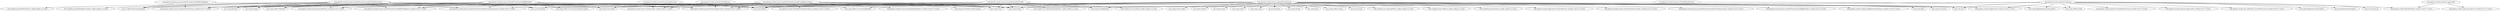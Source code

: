 digraph "wicket-ioc-6.17.0.jar" {
    // Path: C:\Users\CHENLU~1\AppData\Local\Temp\VIA\201808200848028274\cp\wicket-ioc-6.17.0.jar
   "org.apache.wicket.injection.IFieldValueFactory"   -> "java.lang.Object";
   "org.apache.wicket.injection.IFieldValueFactory"   -> "java.lang.reflect.Field";
   "org.apache.wicket.injection.Injector"             -> "java.lang.Class";
   "org.apache.wicket.injection.Injector"             -> "java.lang.IllegalAccessException";
   "org.apache.wicket.injection.Injector"             -> "java.lang.IllegalArgumentException";
   "org.apache.wicket.injection.Injector"             -> "java.lang.Object";
   "org.apache.wicket.injection.Injector"             -> "java.lang.RuntimeException";
   "org.apache.wicket.injection.Injector"             -> "java.lang.String";
   "org.apache.wicket.injection.Injector"             -> "java.lang.StringBuilder";
   "org.apache.wicket.injection.Injector"             -> "java.lang.Throwable";
   "org.apache.wicket.injection.Injector"             -> "java.lang.reflect.Field";
   "org.apache.wicket.injection.Injector"             -> "java.util.ArrayList";
   "org.apache.wicket.injection.Injector"             -> "java.util.List";
   "org.apache.wicket.injection.Injector"             -> "org.apache.wicket.Application (wicket-core-6.17.0.jar)";
   "org.apache.wicket.injection.Injector"             -> "org.apache.wicket.MetaDataKey (wicket-core-6.17.0.jar)";
   "org.apache.wicket.injection.Injector"             -> "org.apache.wicket.injection.IFieldValueFactory (wicket-ioc-6.17.0.jar)";
   "org.apache.wicket.injection.Injector"             -> "org.apache.wicket.injection.Injector$1 (wicket-ioc-6.17.0.jar)";
   "org.apache.wicket.injection.Injector"             -> "org.apache.wicket.util.collections.ClassMetaCache (wicket-util-6.17.0.jar)";
   "org.apache.wicket.injection.Injector$1"           -> "org.apache.wicket.MetaDataKey (wicket-core-6.17.0.jar)";
   "org.apache.wicket.injection.Injector$1"           -> "org.apache.wicket.injection.Injector (wicket-ioc-6.17.0.jar)";
   "org.apache.wicket.proxy.ILazyInitProxy"           -> "java.lang.Object";
   "org.apache.wicket.proxy.ILazyInitProxy"           -> "org.apache.wicket.proxy.IProxyTargetLocator (wicket-ioc-6.17.0.jar)";
   "org.apache.wicket.proxy.ILazyInitProxy"           -> "org.apache.wicket.util.io.IClusterable (wicket-util-6.17.0.jar)";
   "org.apache.wicket.proxy.IProxyTargetLocator"      -> "java.lang.Object";
   "org.apache.wicket.proxy.IProxyTargetLocator"      -> "org.apache.wicket.util.io.IClusterable (wicket-util-6.17.0.jar)";
   "org.apache.wicket.proxy.LazyInitProxyFactory"     -> "java.io.Serializable";
   "org.apache.wicket.proxy.LazyInitProxyFactory"     -> "java.lang.Boolean";
   "org.apache.wicket.proxy.LazyInitProxyFactory"     -> "java.lang.Byte";
   "org.apache.wicket.proxy.LazyInitProxyFactory"     -> "java.lang.Character";
   "org.apache.wicket.proxy.LazyInitProxyFactory"     -> "java.lang.Class";
   "org.apache.wicket.proxy.LazyInitProxyFactory"     -> "java.lang.ClassLoader";
   "org.apache.wicket.proxy.LazyInitProxyFactory"     -> "java.lang.Double";
   "org.apache.wicket.proxy.LazyInitProxyFactory"     -> "java.lang.Enum";
   "org.apache.wicket.proxy.LazyInitProxyFactory"     -> "java.lang.Float";
   "org.apache.wicket.proxy.LazyInitProxyFactory"     -> "java.lang.IllegalArgumentException";
   "org.apache.wicket.proxy.LazyInitProxyFactory"     -> "java.lang.Integer";
   "org.apache.wicket.proxy.LazyInitProxyFactory"     -> "java.lang.Long";
   "org.apache.wicket.proxy.LazyInitProxyFactory"     -> "java.lang.Object";
   "org.apache.wicket.proxy.LazyInitProxyFactory"     -> "java.lang.Short";
   "org.apache.wicket.proxy.LazyInitProxyFactory"     -> "java.lang.String";
   "org.apache.wicket.proxy.LazyInitProxyFactory"     -> "java.lang.Thread";
   "org.apache.wicket.proxy.LazyInitProxyFactory"     -> "java.lang.Void";
   "org.apache.wicket.proxy.LazyInitProxyFactory"     -> "java.lang.reflect.InvocationHandler";
   "org.apache.wicket.proxy.LazyInitProxyFactory"     -> "java.lang.reflect.Method";
   "org.apache.wicket.proxy.LazyInitProxyFactory"     -> "java.lang.reflect.Proxy";
   "org.apache.wicket.proxy.LazyInitProxyFactory"     -> "java.util.Arrays";
   "org.apache.wicket.proxy.LazyInitProxyFactory"     -> "java.util.List";
   "org.apache.wicket.proxy.LazyInitProxyFactory"     -> "net.sf.cglib.core.NamingPolicy (cglib-nodep-2.2.2.jar)";
   "org.apache.wicket.proxy.LazyInitProxyFactory"     -> "net.sf.cglib.proxy.Callback (cglib-nodep-2.2.2.jar)";
   "org.apache.wicket.proxy.LazyInitProxyFactory"     -> "net.sf.cglib.proxy.Enhancer (cglib-nodep-2.2.2.jar)";
   "org.apache.wicket.proxy.LazyInitProxyFactory"     -> "org.apache.wicket.Application (wicket-core-6.17.0.jar)";
   "org.apache.wicket.proxy.LazyInitProxyFactory"     -> "org.apache.wicket.application.IClassResolver (wicket-core-6.17.0.jar)";
   "org.apache.wicket.proxy.LazyInitProxyFactory"     -> "org.apache.wicket.proxy.ILazyInitProxy (wicket-ioc-6.17.0.jar)";
   "org.apache.wicket.proxy.LazyInitProxyFactory"     -> "org.apache.wicket.proxy.IProxyTargetLocator (wicket-ioc-6.17.0.jar)";
   "org.apache.wicket.proxy.LazyInitProxyFactory"     -> "org.apache.wicket.proxy.LazyInitProxyFactory$1 (wicket-ioc-6.17.0.jar)";
   "org.apache.wicket.proxy.LazyInitProxyFactory"     -> "org.apache.wicket.proxy.LazyInitProxyFactory$CGLibInterceptor (wicket-ioc-6.17.0.jar)";
   "org.apache.wicket.proxy.LazyInitProxyFactory"     -> "org.apache.wicket.proxy.LazyInitProxyFactory$IWriteReplace (wicket-ioc-6.17.0.jar)";
   "org.apache.wicket.proxy.LazyInitProxyFactory"     -> "org.apache.wicket.proxy.LazyInitProxyFactory$JdkHandler (wicket-ioc-6.17.0.jar)";
   "org.apache.wicket.proxy.LazyInitProxyFactory"     -> "org.apache.wicket.proxy.LazyInitProxyFactory$ProxyReplacement (wicket-ioc-6.17.0.jar)";
   "org.apache.wicket.proxy.LazyInitProxyFactory"     -> "org.apache.wicket.settings.IApplicationSettings (wicket-core-6.17.0.jar)";
   "org.apache.wicket.proxy.LazyInitProxyFactory$1"   -> "java.lang.Class";
   "org.apache.wicket.proxy.LazyInitProxyFactory$1"   -> "java.lang.Object";
   "org.apache.wicket.proxy.LazyInitProxyFactory$1"   -> "java.lang.String";
   "org.apache.wicket.proxy.LazyInitProxyFactory$1"   -> "java.lang.StringBuilder";
   "org.apache.wicket.proxy.LazyInitProxyFactory$1"   -> "net.sf.cglib.core.DefaultNamingPolicy (cglib-nodep-2.2.2.jar)";
   "org.apache.wicket.proxy.LazyInitProxyFactory$1"   -> "net.sf.cglib.core.Predicate (cglib-nodep-2.2.2.jar)";
   "org.apache.wicket.proxy.LazyInitProxyFactory$1"   -> "org.apache.wicket.proxy.IProxyTargetLocator (wicket-ioc-6.17.0.jar)";
   "org.apache.wicket.proxy.LazyInitProxyFactory$1"   -> "org.apache.wicket.proxy.LazyInitProxyFactory (wicket-ioc-6.17.0.jar)";
   "org.apache.wicket.proxy.LazyInitProxyFactory$CGLibInterceptor" -> "java.io.ObjectStreamException";
   "org.apache.wicket.proxy.LazyInitProxyFactory$CGLibInterceptor" -> "java.io.Serializable";
   "org.apache.wicket.proxy.LazyInitProxyFactory$CGLibInterceptor" -> "java.lang.Boolean";
   "org.apache.wicket.proxy.LazyInitProxyFactory$CGLibInterceptor" -> "java.lang.Class";
   "org.apache.wicket.proxy.LazyInitProxyFactory$CGLibInterceptor" -> "java.lang.Integer";
   "org.apache.wicket.proxy.LazyInitProxyFactory$CGLibInterceptor" -> "java.lang.Object";
   "org.apache.wicket.proxy.LazyInitProxyFactory$CGLibInterceptor" -> "java.lang.String";
   "org.apache.wicket.proxy.LazyInitProxyFactory$CGLibInterceptor" -> "java.lang.Throwable";
   "org.apache.wicket.proxy.LazyInitProxyFactory$CGLibInterceptor" -> "java.lang.reflect.Method";
   "org.apache.wicket.proxy.LazyInitProxyFactory$CGLibInterceptor" -> "net.sf.cglib.proxy.MethodInterceptor (cglib-nodep-2.2.2.jar)";
   "org.apache.wicket.proxy.LazyInitProxyFactory$CGLibInterceptor" -> "net.sf.cglib.proxy.MethodProxy (cglib-nodep-2.2.2.jar)";
   "org.apache.wicket.proxy.LazyInitProxyFactory$CGLibInterceptor" -> "org.apache.wicket.proxy.ILazyInitProxy (wicket-ioc-6.17.0.jar)";
   "org.apache.wicket.proxy.LazyInitProxyFactory$CGLibInterceptor" -> "org.apache.wicket.proxy.IProxyTargetLocator (wicket-ioc-6.17.0.jar)";
   "org.apache.wicket.proxy.LazyInitProxyFactory$CGLibInterceptor" -> "org.apache.wicket.proxy.LazyInitProxyFactory (wicket-ioc-6.17.0.jar)";
   "org.apache.wicket.proxy.LazyInitProxyFactory$CGLibInterceptor" -> "org.apache.wicket.proxy.LazyInitProxyFactory$IWriteReplace (wicket-ioc-6.17.0.jar)";
   "org.apache.wicket.proxy.LazyInitProxyFactory$CGLibInterceptor" -> "org.apache.wicket.proxy.LazyInitProxyFactory$ProxyReplacement (wicket-ioc-6.17.0.jar)";
   "org.apache.wicket.proxy.LazyInitProxyFactory$IWriteReplace" -> "java.io.ObjectStreamException";
   "org.apache.wicket.proxy.LazyInitProxyFactory$IWriteReplace" -> "java.lang.Object";
   "org.apache.wicket.proxy.LazyInitProxyFactory$IWriteReplace" -> "org.apache.wicket.proxy.LazyInitProxyFactory (wicket-ioc-6.17.0.jar)";
   "org.apache.wicket.proxy.LazyInitProxyFactory$JdkHandler" -> "java.io.ObjectStreamException";
   "org.apache.wicket.proxy.LazyInitProxyFactory$JdkHandler" -> "java.io.Serializable";
   "org.apache.wicket.proxy.LazyInitProxyFactory$JdkHandler" -> "java.lang.Boolean";
   "org.apache.wicket.proxy.LazyInitProxyFactory$JdkHandler" -> "java.lang.Class";
   "org.apache.wicket.proxy.LazyInitProxyFactory$JdkHandler" -> "java.lang.Integer";
   "org.apache.wicket.proxy.LazyInitProxyFactory$JdkHandler" -> "java.lang.Object";
   "org.apache.wicket.proxy.LazyInitProxyFactory$JdkHandler" -> "java.lang.String";
   "org.apache.wicket.proxy.LazyInitProxyFactory$JdkHandler" -> "java.lang.Throwable";
   "org.apache.wicket.proxy.LazyInitProxyFactory$JdkHandler" -> "java.lang.reflect.InvocationHandler";
   "org.apache.wicket.proxy.LazyInitProxyFactory$JdkHandler" -> "java.lang.reflect.InvocationTargetException";
   "org.apache.wicket.proxy.LazyInitProxyFactory$JdkHandler" -> "java.lang.reflect.Method";
   "org.apache.wicket.proxy.LazyInitProxyFactory$JdkHandler" -> "org.apache.wicket.proxy.ILazyInitProxy (wicket-ioc-6.17.0.jar)";
   "org.apache.wicket.proxy.LazyInitProxyFactory$JdkHandler" -> "org.apache.wicket.proxy.IProxyTargetLocator (wicket-ioc-6.17.0.jar)";
   "org.apache.wicket.proxy.LazyInitProxyFactory$JdkHandler" -> "org.apache.wicket.proxy.LazyInitProxyFactory (wicket-ioc-6.17.0.jar)";
   "org.apache.wicket.proxy.LazyInitProxyFactory$JdkHandler" -> "org.apache.wicket.proxy.LazyInitProxyFactory$IWriteReplace (wicket-ioc-6.17.0.jar)";
   "org.apache.wicket.proxy.LazyInitProxyFactory$JdkHandler" -> "org.apache.wicket.proxy.LazyInitProxyFactory$ProxyReplacement (wicket-ioc-6.17.0.jar)";
   "org.apache.wicket.proxy.LazyInitProxyFactory$ProxyReplacement" -> "java.io.ObjectStreamException";
   "org.apache.wicket.proxy.LazyInitProxyFactory$ProxyReplacement" -> "java.lang.Class";
   "org.apache.wicket.proxy.LazyInitProxyFactory$ProxyReplacement" -> "java.lang.ClassNotFoundException";
   "org.apache.wicket.proxy.LazyInitProxyFactory$ProxyReplacement" -> "java.lang.Object";
   "org.apache.wicket.proxy.LazyInitProxyFactory$ProxyReplacement" -> "java.lang.String";
   "org.apache.wicket.proxy.LazyInitProxyFactory$ProxyReplacement" -> "java.lang.StringBuilder";
   "org.apache.wicket.proxy.LazyInitProxyFactory$ProxyReplacement" -> "java.lang.Throwable";
   "org.apache.wicket.proxy.LazyInitProxyFactory$ProxyReplacement" -> "org.apache.wicket.WicketRuntimeException (wicket-core-6.17.0.jar)";
   "org.apache.wicket.proxy.LazyInitProxyFactory$ProxyReplacement" -> "org.apache.wicket.core.util.lang.WicketObjects (wicket-core-6.17.0.jar)";
   "org.apache.wicket.proxy.LazyInitProxyFactory$ProxyReplacement" -> "org.apache.wicket.proxy.IProxyTargetLocator (wicket-ioc-6.17.0.jar)";
   "org.apache.wicket.proxy.LazyInitProxyFactory$ProxyReplacement" -> "org.apache.wicket.proxy.LazyInitProxyFactory (wicket-ioc-6.17.0.jar)";
   "org.apache.wicket.proxy.LazyInitProxyFactory$ProxyReplacement" -> "org.apache.wicket.util.io.IClusterable (wicket-util-6.17.0.jar)";
}
